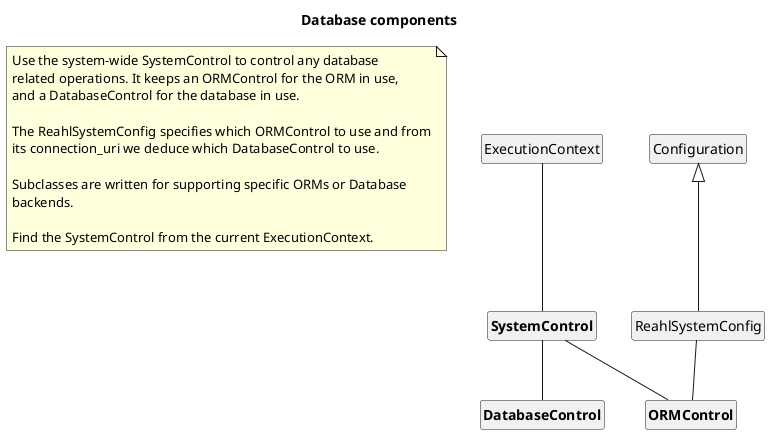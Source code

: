 @startuml

title Database components

hide members
hide circle

note as N1
   Use the system-wide SystemControl to control any database
   related operations. It keeps an ORMControl for the ORM in use,
   and a DatabaseControl for the database in use.

   The ReahlSystemConfig specifies which ORMControl to use and from
   its connection_uri we deduce which DatabaseControl to use.

   Subclasses are written for supporting specific ORMs or Database
   backends.

   Find the SystemControl from the current ExecutionContext.
end note

class ExecutionContext
class "<b>SystemControl</b>" as SystemControl
class Configuration
class ReahlSystemConfig
class "<b>ORMControl</b>" as ORMControl
class "<b>DatabaseControl</b>" as DatabaseControl

ExecutionContext -down- SystemControl
SystemControl -down- DatabaseControl
SystemControl -down- ORMControl

Configuration <|-- ReahlSystemConfig
ReahlSystemConfig -- ORMControl

@enduml
